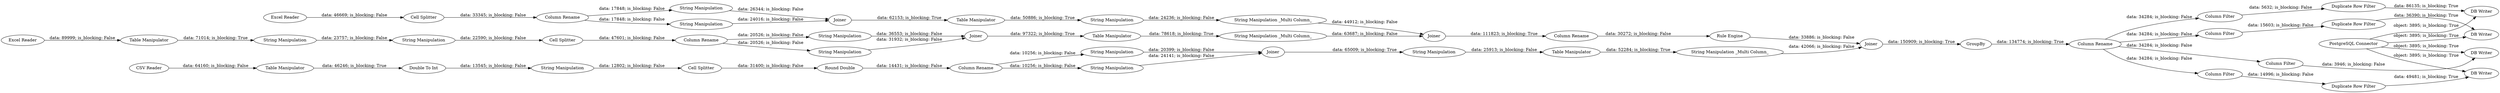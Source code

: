 digraph {
	"-7191945741258262291_40" [label="String Manipulation _Multi Column_"]
	"-743301143921785262_49" [label="Column Rename"]
	"-7191945741258262291_8" [label="Cell Splitter"]
	"-7191945741258262291_16" [label="Table Manipulator"]
	"-7191945741258262291_1" [label="Excel Reader"]
	"-173024795393694587_41" [label="String Manipulation"]
	"-743301143921785262_62" [label="Column Filter"]
	"-743301143921785262_61" [label="Column Filter"]
	"-7191945741258262291_22" [label="Column Rename"]
	"-7191945741258262291_47" [label="Column Rename"]
	"-173024795393694587_2" [label="CSV Reader"]
	"-743301143921785262_64" [label="Column Filter"]
	"-743301143921785262_59" [label="Duplicate Row Filter"]
	"-173024795393694587_29" [label="Column Rename"]
	"-743301143921785262_51" [label="DB Writer"]
	"-7191945741258262291_9" [label="Column Rename"]
	"-7191945741258262291_18" [label="Cell Splitter"]
	"-7191945741258262291_46" [label="Rule Engine"]
	"-743301143921785262_50" [label="DB Writer"]
	"-173024795393694587_23" [label="String Manipulation"]
	"-173024795393694587_27" [label="String Manipulation"]
	"-7191945741258262291_30" [label=Joiner]
	"-743301143921785262_63" [label="Duplicate Row Filter"]
	"-7191945741258262291_19" [label="String Manipulation"]
	"-7191945741258262291_3" [label="Excel Reader"]
	"-7191945741258262291_39" [label="String Manipulation _Multi Column_"]
	"-743301143921785262_53" [label="DB Writer"]
	"-7191945741258262291_31" [label="String Manipulation"]
	"-7191945741258262291_17" [label=Joiner]
	"-7191945741258262291_33" [label="String Manipulation"]
	"-173024795393694587_26" [label="Cell Splitter"]
	"-173024795393694587_34" [label="Double To Int"]
	"-743301143921785262_56" [label="Duplicate Row Filter"]
	"-173024795393694587_24" [label="Table Manipulator"]
	"-743301143921785262_32" [label=Joiner]
	"-743301143921785262_60" [label="Column Filter"]
	"-173024795393694587_25" [label=Joiner]
	"-7191945741258262291_14" [label="String Manipulation"]
	"-7191945741258262291_21" [label="Table Manipulator"]
	"-173024795393694587_36" [label="String Manipulation _Multi Column_"]
	"-7191945741258262291_12" [label="String Manipulation"]
	"-743301143921785262_44" [label=GroupBy]
	"-173024795393694587_42" [label="Round Double"]
	"-173024795393694587_35" [label="String Manipulation"]
	"-173024795393694587_28" [label="Table Manipulator"]
	"-7191945741258262291_48" [label="String Manipulation"]
	"-743301143921785262_5" [label="PostgreSQL Connector"]
	"-743301143921785262_52" [label="DB Writer"]
	"-7191945741258262291_15" [label=Joiner]
	"-7191945741258262291_6" [label="Table Manipulator"]
	"-7191945741258262291_20" [label="String Manipulation"]
	"-7191945741258262291_18" -> "-7191945741258262291_22" [label="data: 33345; is_blocking: False"]
	"-7191945741258262291_39" -> "-7191945741258262291_30" [label="data: 44912; is_blocking: False"]
	"-173024795393694587_29" -> "-173024795393694587_27" [label="data: 10256; is_blocking: False"]
	"-173024795393694587_35" -> "-173024795393694587_28" [label="data: 25913; is_blocking: False"]
	"-173024795393694587_23" -> "-173024795393694587_25" [label="data: 20399; is_blocking: False"]
	"-7191945741258262291_46" -> "-743301143921785262_32" [label="data: 33886; is_blocking: False"]
	"-173024795393694587_25" -> "-173024795393694587_35" [label="data: 65009; is_blocking: True"]
	"-7191945741258262291_14" -> "-7191945741258262291_15" [label="data: 31932; is_blocking: False"]
	"-173024795393694587_42" -> "-173024795393694587_29" [label="data: 14431; is_blocking: False"]
	"-743301143921785262_64" -> "-743301143921785262_53" [label="data: 3946; is_blocking: False"]
	"-173024795393694587_36" -> "-743301143921785262_32" [label="data: 42066; is_blocking: False"]
	"-7191945741258262291_21" -> "-7191945741258262291_48" [label="data: 50886; is_blocking: True"]
	"-173024795393694587_2" -> "-173024795393694587_24" [label="data: 64160; is_blocking: False"]
	"-743301143921785262_49" -> "-743301143921785262_60" [label="data: 34284; is_blocking: False"]
	"-743301143921785262_5" -> "-743301143921785262_50" [label="object: 3895; is_blocking: True"]
	"-7191945741258262291_8" -> "-7191945741258262291_9" [label="data: 47601; is_blocking: False"]
	"-7191945741258262291_47" -> "-7191945741258262291_46" [label="data: 30272; is_blocking: False"]
	"-7191945741258262291_22" -> "-7191945741258262291_19" [label="data: 17848; is_blocking: False"]
	"-173024795393694587_34" -> "-173024795393694587_41" [label="data: 13545; is_blocking: False"]
	"-743301143921785262_5" -> "-743301143921785262_51" [label="object: 3895; is_blocking: True"]
	"-173024795393694587_27" -> "-173024795393694587_25" [label="data: 24141; is_blocking: False"]
	"-7191945741258262291_33" -> "-7191945741258262291_8" [label="data: 22590; is_blocking: False"]
	"-7191945741258262291_31" -> "-7191945741258262291_33" [label="data: 23757; is_blocking: False"]
	"-7191945741258262291_9" -> "-7191945741258262291_12" [label="data: 20526; is_blocking: False"]
	"-173024795393694587_28" -> "-173024795393694587_36" [label="data: 52284; is_blocking: True"]
	"-743301143921785262_32" -> "-743301143921785262_44" [label="data: 150909; is_blocking: True"]
	"-743301143921785262_62" -> "-743301143921785262_63" [label="data: 5632; is_blocking: False"]
	"-7191945741258262291_22" -> "-7191945741258262291_20" [label="data: 17848; is_blocking: False"]
	"-7191945741258262291_16" -> "-7191945741258262291_40" [label="data: 78618; is_blocking: True"]
	"-743301143921785262_49" -> "-743301143921785262_64" [label="data: 34284; is_blocking: False"]
	"-7191945741258262291_48" -> "-7191945741258262291_39" [label="data: 24236; is_blocking: False"]
	"-743301143921785262_59" -> "-743301143921785262_52" [label="data: 49481; is_blocking: True"]
	"-743301143921785262_61" -> "-743301143921785262_56" [label="data: 15603; is_blocking: False"]
	"-7191945741258262291_15" -> "-7191945741258262291_16" [label="data: 97322; is_blocking: True"]
	"-7191945741258262291_40" -> "-7191945741258262291_30" [label="data: 63687; is_blocking: False"]
	"-7191945741258262291_30" -> "-7191945741258262291_47" [label="data: 111823; is_blocking: True"]
	"-743301143921785262_49" -> "-743301143921785262_62" [label="data: 34284; is_blocking: False"]
	"-7191945741258262291_17" -> "-7191945741258262291_21" [label="data: 62153; is_blocking: True"]
	"-7191945741258262291_20" -> "-7191945741258262291_17" [label="data: 26344; is_blocking: False"]
	"-173024795393694587_26" -> "-173024795393694587_42" [label="data: 31400; is_blocking: False"]
	"-7191945741258262291_9" -> "-7191945741258262291_14" [label="data: 20526; is_blocking: False"]
	"-743301143921785262_5" -> "-743301143921785262_53" [label="object: 3895; is_blocking: True"]
	"-173024795393694587_41" -> "-173024795393694587_26" [label="data: 12802; is_blocking: False"]
	"-743301143921785262_5" -> "-743301143921785262_52" [label="object: 3895; is_blocking: True"]
	"-7191945741258262291_12" -> "-7191945741258262291_15" [label="data: 36553; is_blocking: False"]
	"-7191945741258262291_6" -> "-7191945741258262291_31" [label="data: 71014; is_blocking: True"]
	"-743301143921785262_63" -> "-743301143921785262_51" [label="data: 86135; is_blocking: True"]
	"-7191945741258262291_3" -> "-7191945741258262291_18" [label="data: 46669; is_blocking: False"]
	"-173024795393694587_29" -> "-173024795393694587_23" [label="data: 10256; is_blocking: False"]
	"-7191945741258262291_19" -> "-7191945741258262291_17" [label="data: 24016; is_blocking: False"]
	"-7191945741258262291_1" -> "-7191945741258262291_6" [label="data: 89999; is_blocking: False"]
	"-743301143921785262_44" -> "-743301143921785262_49" [label="data: 134774; is_blocking: True"]
	"-173024795393694587_24" -> "-173024795393694587_34" [label="data: 46246; is_blocking: True"]
	"-743301143921785262_49" -> "-743301143921785262_61" [label="data: 34284; is_blocking: False"]
	"-743301143921785262_60" -> "-743301143921785262_59" [label="data: 14996; is_blocking: False"]
	"-743301143921785262_56" -> "-743301143921785262_50" [label="data: 36390; is_blocking: True"]
	rankdir=LR
}
